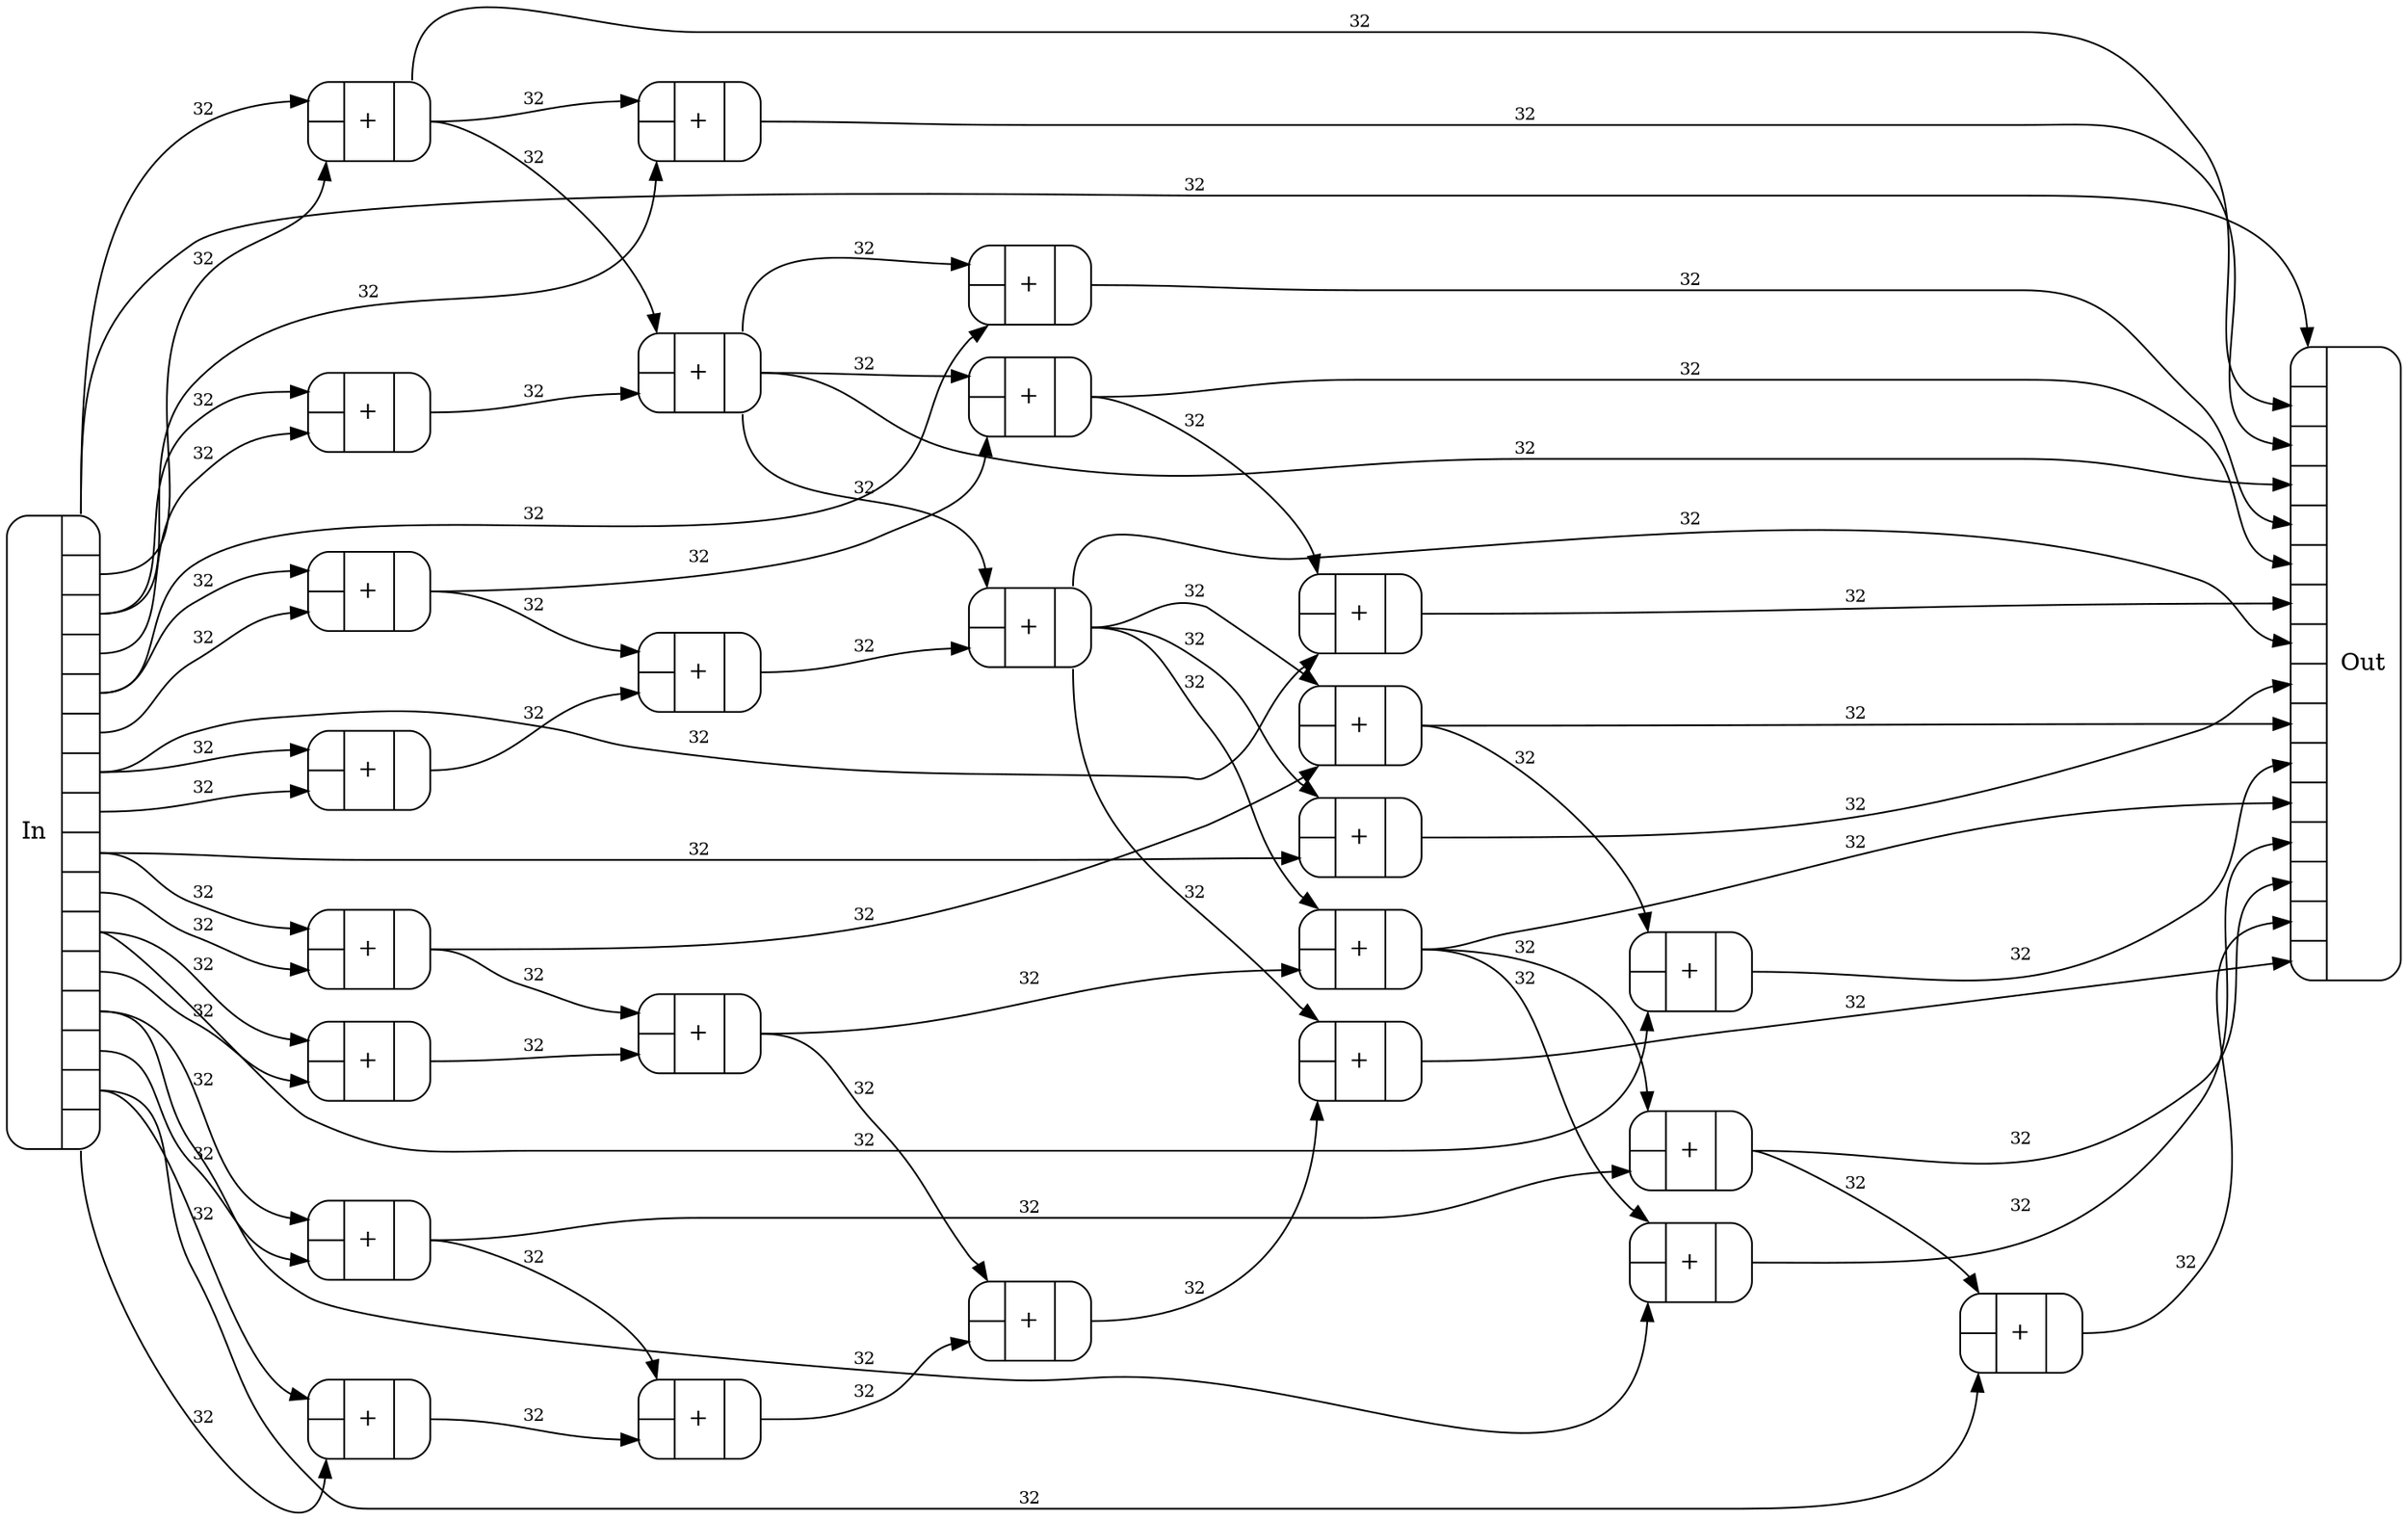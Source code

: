 digraph {
  rankdir=LR;
  node [shape=Mrecord];
  // ratio=1;
  ranksep=1.5;
  c0 [label="{In|{<Out0>|<Out1>|<Out2>|<Out3>|<Out4>|<Out5>|<Out6>|<Out7>|<Out8>|<Out9>|<Out10>|<Out11>|<Out12>|<Out13>|<Out14>|<Out15>}}"];
  c1 [label="{{<In0>|<In1>}|+|{<Out0>}}"];
  c2 [label="{{<In0>|<In1>}|+|{<Out0>}}"];
  c3 [label="{{<In0>|<In1>}|+|{<Out0>}}"];
  c4 [label="{{<In0>|<In1>}|+|{<Out0>}}"];
  c5 [label="{{<In0>|<In1>}|+|{<Out0>}}"];
  c6 [label="{{<In0>|<In1>}|+|{<Out0>}}"];
  c7 [label="{{<In0>|<In1>}|+|{<Out0>}}"];
  c8 [label="{{<In0>|<In1>}|+|{<Out0>}}"];
  c9 [label="{{<In0>|<In1>}|+|{<Out0>}}"];
  c10 [label="{{<In0>|<In1>}|+|{<Out0>}}"];
  c11 [label="{{<In0>|<In1>}|+|{<Out0>}}"];
  c12 [label="{{<In0>|<In1>}|+|{<Out0>}}"];
  c13 [label="{{<In0>|<In1>}|+|{<Out0>}}"];
  c14 [label="{{<In0>|<In1>}|+|{<Out0>}}"];
  c15 [label="{{<In0>|<In1>}|+|{<Out0>}}"];
  c16 [label="{{<In0>|<In1>}|+|{<Out0>}}"];
  c17 [label="{{<In0>|<In1>}|+|{<Out0>}}"];
  c18 [label="{{<In0>|<In1>}|+|{<Out0>}}"];
  c19 [label="{{<In0>|<In1>}|+|{<Out0>}}"];
  c20 [label="{{<In0>|<In1>}|+|{<Out0>}}"];
  c21 [label="{{<In0>|<In1>}|+|{<Out0>}}"];
  c22 [label="{{<In0>|<In1>}|+|{<Out0>}}"];
  c23 [label="{{<In0>|<In1>}|+|{<Out0>}}"];
  c24 [label="{{<In0>|<In1>}|+|{<Out0>}}"];
  c25 [label="{{<In0>|<In1>}|+|{<Out0>}}"];
  c26 [label="{{<In0>|<In1>}|+|{<Out0>}}"];
  c27 [label="{{<In0>|<In1>|<In2>|<In3>|<In4>|<In5>|<In6>|<In7>|<In8>|<In9>|<In10>|<In11>|<In12>|<In13>|<In14>|<In15>}|Out}"];
  c0:Out0 -> c1:In0 [label="32",fontsize=10];
  c0:Out1 -> c1:In1 [label="32",fontsize=10];
  c0:Out2 -> c2:In0 [label="32",fontsize=10];
  c0:Out3 -> c2:In1 [label="32",fontsize=10];
  c0:Out4 -> c3:In0 [label="32",fontsize=10];
  c0:Out5 -> c3:In1 [label="32",fontsize=10];
  c0:Out6 -> c4:In0 [label="32",fontsize=10];
  c0:Out7 -> c4:In1 [label="32",fontsize=10];
  c0:Out8 -> c5:In0 [label="32",fontsize=10];
  c0:Out9 -> c5:In1 [label="32",fontsize=10];
  c0:Out10 -> c6:In0 [label="32",fontsize=10];
  c0:Out11 -> c6:In1 [label="32",fontsize=10];
  c0:Out12 -> c7:In0 [label="32",fontsize=10];
  c0:Out13 -> c7:In1 [label="32",fontsize=10];
  c0:Out14 -> c8:In0 [label="32",fontsize=10];
  c0:Out15 -> c8:In1 [label="32",fontsize=10];
  c1:Out0 -> c9:In0 [label="32",fontsize=10];
  c2:Out0 -> c9:In1 [label="32",fontsize=10];
  c3:Out0 -> c10:In0 [label="32",fontsize=10];
  c4:Out0 -> c10:In1 [label="32",fontsize=10];
  c5:Out0 -> c11:In0 [label="32",fontsize=10];
  c6:Out0 -> c11:In1 [label="32",fontsize=10];
  c7:Out0 -> c12:In0 [label="32",fontsize=10];
  c8:Out0 -> c12:In1 [label="32",fontsize=10];
  c9:Out0 -> c13:In0 [label="32",fontsize=10];
  c10:Out0 -> c13:In1 [label="32",fontsize=10];
  c11:Out0 -> c14:In0 [label="32",fontsize=10];
  c12:Out0 -> c14:In1 [label="32",fontsize=10];
  c13:Out0 -> c15:In0 [label="32",fontsize=10];
  c14:Out0 -> c15:In1 [label="32",fontsize=10];
  c13:Out0 -> c16:In0 [label="32",fontsize=10];
  c11:Out0 -> c16:In1 [label="32",fontsize=10];
  c9:Out0 -> c17:In0 [label="32",fontsize=10];
  c3:Out0 -> c17:In1 [label="32",fontsize=10];
  c13:Out0 -> c18:In0 [label="32",fontsize=10];
  c5:Out0 -> c18:In1 [label="32",fontsize=10];
  c16:Out0 -> c19:In0 [label="32",fontsize=10];
  c7:Out0 -> c19:In1 [label="32",fontsize=10];
  c1:Out0 -> c20:In0 [label="32",fontsize=10];
  c0:Out2 -> c20:In1 [label="32",fontsize=10];
  c9:Out0 -> c21:In0 [label="32",fontsize=10];
  c0:Out4 -> c21:In1 [label="32",fontsize=10];
  c17:Out0 -> c22:In0 [label="32",fontsize=10];
  c0:Out6 -> c22:In1 [label="32",fontsize=10];
  c13:Out0 -> c23:In0 [label="32",fontsize=10];
  c0:Out8 -> c23:In1 [label="32",fontsize=10];
  c18:Out0 -> c24:In0 [label="32",fontsize=10];
  c0:Out10 -> c24:In1 [label="32",fontsize=10];
  c16:Out0 -> c25:In0 [label="32",fontsize=10];
  c0:Out12 -> c25:In1 [label="32",fontsize=10];
  c19:Out0 -> c26:In0 [label="32",fontsize=10];
  c0:Out14 -> c26:In1 [label="32",fontsize=10];
  c0:Out0 -> c27:In0 [label="32",fontsize=10];
  c1:Out0 -> c27:In1 [label="32",fontsize=10];
  c20:Out0 -> c27:In2 [label="32",fontsize=10];
  c9:Out0 -> c27:In3 [label="32",fontsize=10];
  c21:Out0 -> c27:In4 [label="32",fontsize=10];
  c17:Out0 -> c27:In5 [label="32",fontsize=10];
  c22:Out0 -> c27:In6 [label="32",fontsize=10];
  c13:Out0 -> c27:In7 [label="32",fontsize=10];
  c23:Out0 -> c27:In8 [label="32",fontsize=10];
  c18:Out0 -> c27:In9 [label="32",fontsize=10];
  c24:Out0 -> c27:In10 [label="32",fontsize=10];
  c16:Out0 -> c27:In11 [label="32",fontsize=10];
  c25:Out0 -> c27:In12 [label="32",fontsize=10];
  c19:Out0 -> c27:In13 [label="32",fontsize=10];
  c26:Out0 -> c27:In14 [label="32",fontsize=10];
  c15:Out0 -> c27:In15 [label="32",fontsize=10];
}
